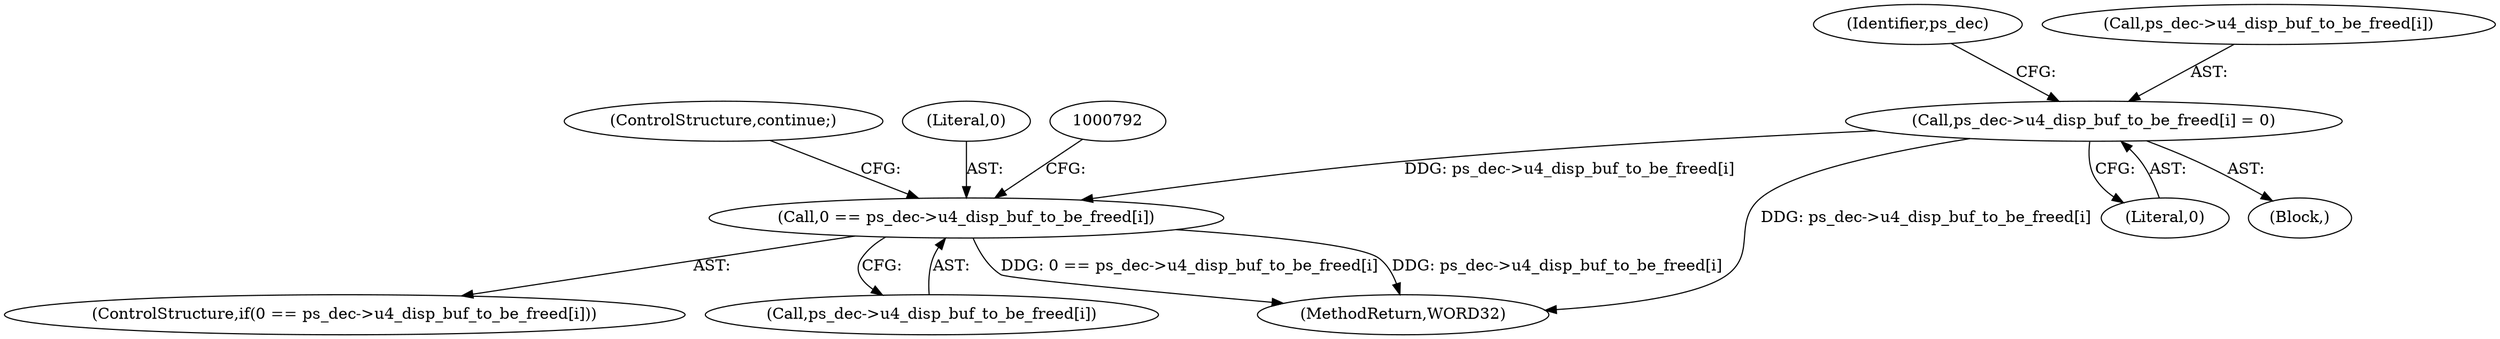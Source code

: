 digraph "0_Android_f634481e940421020e52f511c1fb34aac1db4b2f@API" {
"1000782" [label="(Call,0 == ps_dec->u4_disp_buf_to_be_freed[i])"];
"1000798" [label="(Call,ps_dec->u4_disp_buf_to_be_freed[i] = 0)"];
"1000789" [label="(ControlStructure,continue;)"];
"1000798" [label="(Call,ps_dec->u4_disp_buf_to_be_freed[i] = 0)"];
"1000804" [label="(Literal,0)"];
"1000808" [label="(Identifier,ps_dec)"];
"1000781" [label="(ControlStructure,if(0 == ps_dec->u4_disp_buf_to_be_freed[i]))"];
"1000783" [label="(Literal,0)"];
"1000784" [label="(Call,ps_dec->u4_disp_buf_to_be_freed[i])"];
"1000780" [label="(Block,)"];
"1002154" [label="(MethodReturn,WORD32)"];
"1000782" [label="(Call,0 == ps_dec->u4_disp_buf_to_be_freed[i])"];
"1000799" [label="(Call,ps_dec->u4_disp_buf_to_be_freed[i])"];
"1000782" -> "1000781"  [label="AST: "];
"1000782" -> "1000784"  [label="CFG: "];
"1000783" -> "1000782"  [label="AST: "];
"1000784" -> "1000782"  [label="AST: "];
"1000789" -> "1000782"  [label="CFG: "];
"1000792" -> "1000782"  [label="CFG: "];
"1000782" -> "1002154"  [label="DDG: 0 == ps_dec->u4_disp_buf_to_be_freed[i]"];
"1000782" -> "1002154"  [label="DDG: ps_dec->u4_disp_buf_to_be_freed[i]"];
"1000798" -> "1000782"  [label="DDG: ps_dec->u4_disp_buf_to_be_freed[i]"];
"1000798" -> "1000780"  [label="AST: "];
"1000798" -> "1000804"  [label="CFG: "];
"1000799" -> "1000798"  [label="AST: "];
"1000804" -> "1000798"  [label="AST: "];
"1000808" -> "1000798"  [label="CFG: "];
"1000798" -> "1002154"  [label="DDG: ps_dec->u4_disp_buf_to_be_freed[i]"];
}
